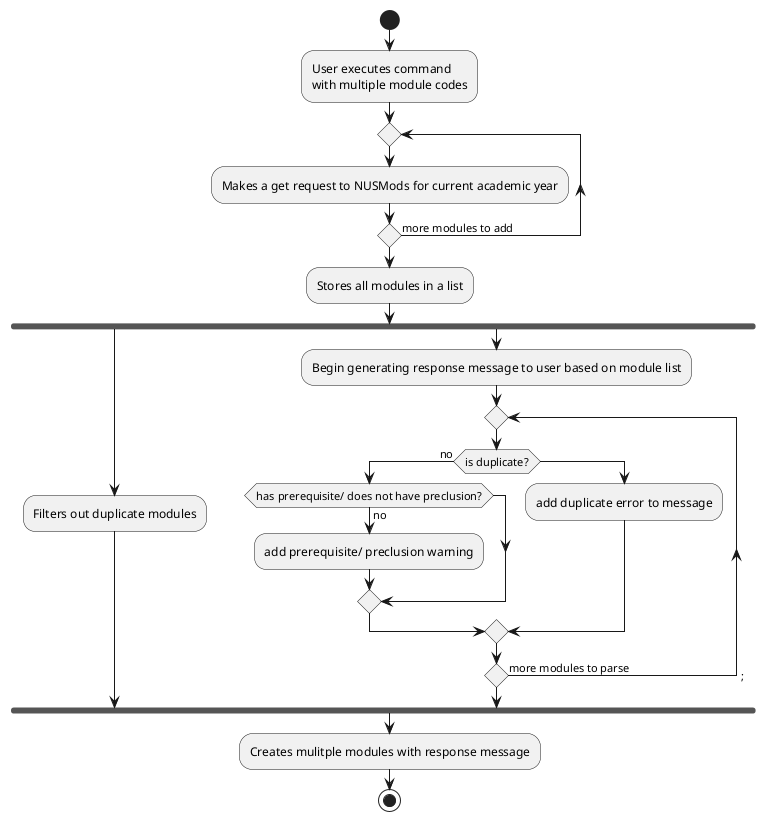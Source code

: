 @startuml
start
:User executes command\nwith multiple module codes;

'Since the beta syntax does not support placing the condition outside the
'diamond we place it as the true branch instead.
repeat
    :Makes a get request to NUSMods for current academic year;
repeat while () is (more modules to add)
->;

:Stores all modules in a list;

fork
    :Filters out duplicate modules;
fork again
    :Begin generating response message to user based on module list;
    repeat
        if(is duplicate?) then (no)
            if(has prerequisite/ does not have preclusion?) then (no)
                :add prerequisite/ preclusion warning;
            endif
        else ()
            :add duplicate error to message;
        endif
    repeat while () is (more modules to parse)->;
endfork

:Creates mulitple modules with response message;
stop
@enduml
